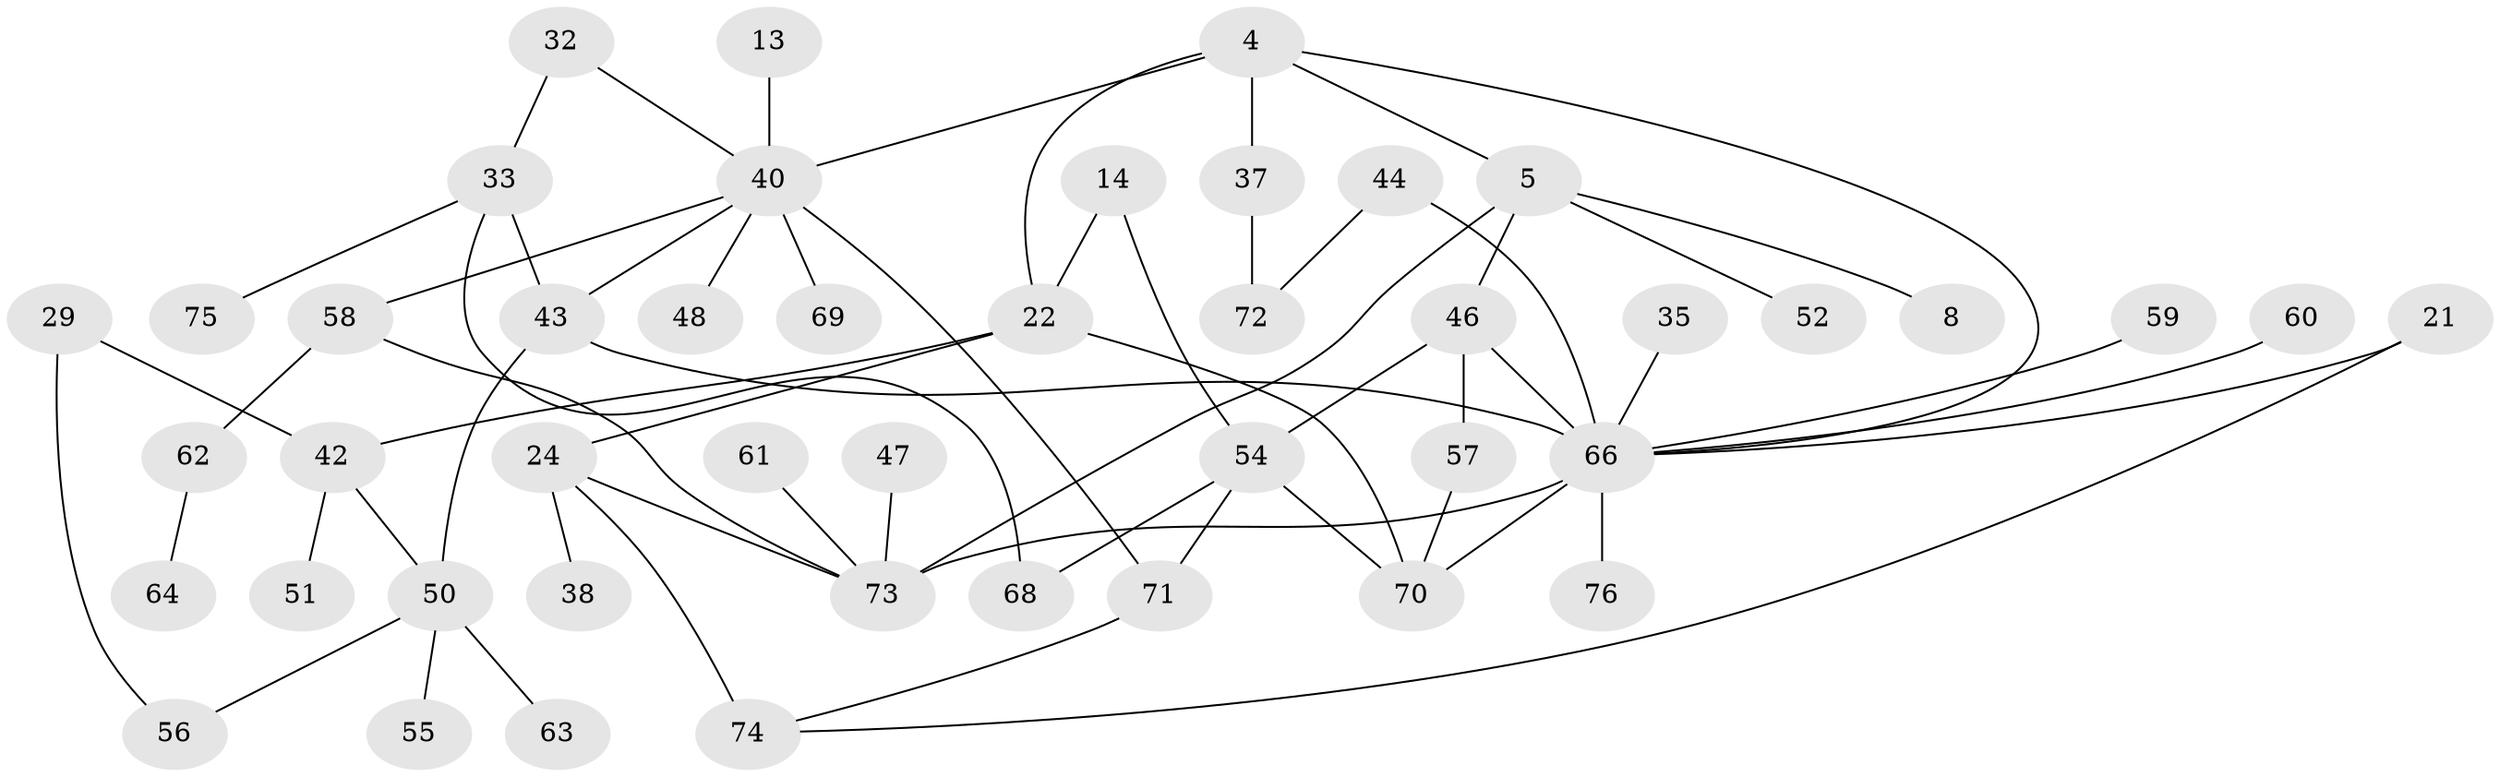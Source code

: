 // original degree distribution, {6: 0.06578947368421052, 5: 0.06578947368421052, 4: 0.13157894736842105, 2: 0.3026315789473684, 1: 0.2631578947368421, 3: 0.17105263157894737}
// Generated by graph-tools (version 1.1) at 2025/45/03/04/25 21:45:31]
// undirected, 45 vertices, 61 edges
graph export_dot {
graph [start="1"]
  node [color=gray90,style=filled];
  4 [super="+2"];
  5;
  8;
  13;
  14;
  21;
  22 [super="+9"];
  24;
  29;
  32;
  33 [super="+25"];
  35;
  37 [super="+10"];
  38;
  40 [super="+20+11"];
  42 [super="+12"];
  43 [super="+16"];
  44;
  46;
  47;
  48;
  50 [super="+15+36"];
  51;
  52;
  54 [super="+45+30"];
  55;
  56;
  57;
  58 [super="+31"];
  59;
  60;
  61;
  62;
  63;
  64;
  66 [super="+18+17+27"];
  68 [super="+26"];
  69;
  70 [super="+67"];
  71 [super="+41"];
  72;
  73 [super="+39+65"];
  74 [super="+53"];
  75;
  76;
  4 -- 5 [weight=2];
  4 -- 40 [weight=2];
  4 -- 66;
  4 -- 22;
  4 -- 37;
  5 -- 8;
  5 -- 52;
  5 -- 46;
  5 -- 73;
  13 -- 40;
  14 -- 22;
  14 -- 54;
  21 -- 74;
  21 -- 66;
  22 -- 24;
  22 -- 70;
  22 -- 42;
  24 -- 38;
  24 -- 74 [weight=2];
  24 -- 73 [weight=2];
  29 -- 56;
  29 -- 42;
  32 -- 40;
  32 -- 33;
  33 -- 68;
  33 -- 75;
  33 -- 43;
  35 -- 66;
  37 -- 72;
  40 -- 69;
  40 -- 48;
  40 -- 58;
  40 -- 43;
  40 -- 71;
  42 -- 51;
  42 -- 50;
  43 -- 66 [weight=2];
  43 -- 50;
  44 -- 72;
  44 -- 66;
  46 -- 57;
  46 -- 66;
  46 -- 54;
  47 -- 73;
  50 -- 63;
  50 -- 56;
  50 -- 55;
  54 -- 68;
  54 -- 71;
  54 -- 70;
  57 -- 70;
  58 -- 62 [weight=2];
  58 -- 73;
  59 -- 66;
  60 -- 66;
  61 -- 73;
  62 -- 64;
  66 -- 76;
  66 -- 73 [weight=3];
  66 -- 70;
  71 -- 74;
}
